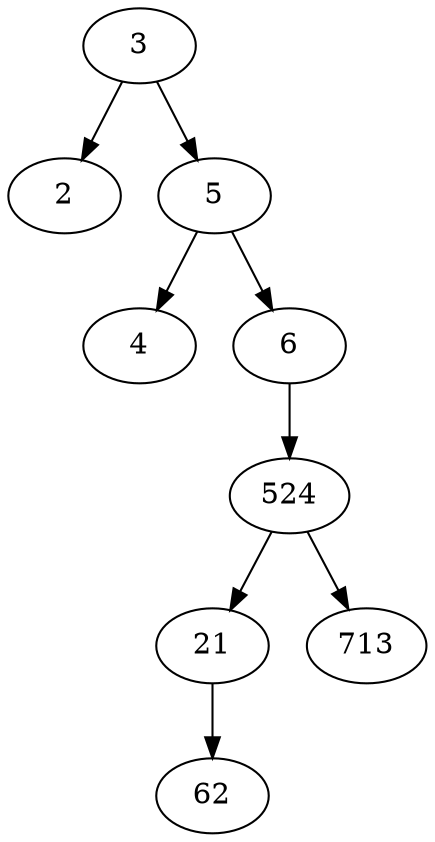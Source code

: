 digraph tree {
    "3";
    "2";
    "5";
    "4";
    "6";
    "524";
    "21";
    "62";
    "713";
    "3" -> "2";
    "3" -> "5";
    "5" -> "4";
    "5" -> "6";
    "6" -> "524";
    "524" -> "21";
    "524" -> "713";
    "21" -> "62";
}

